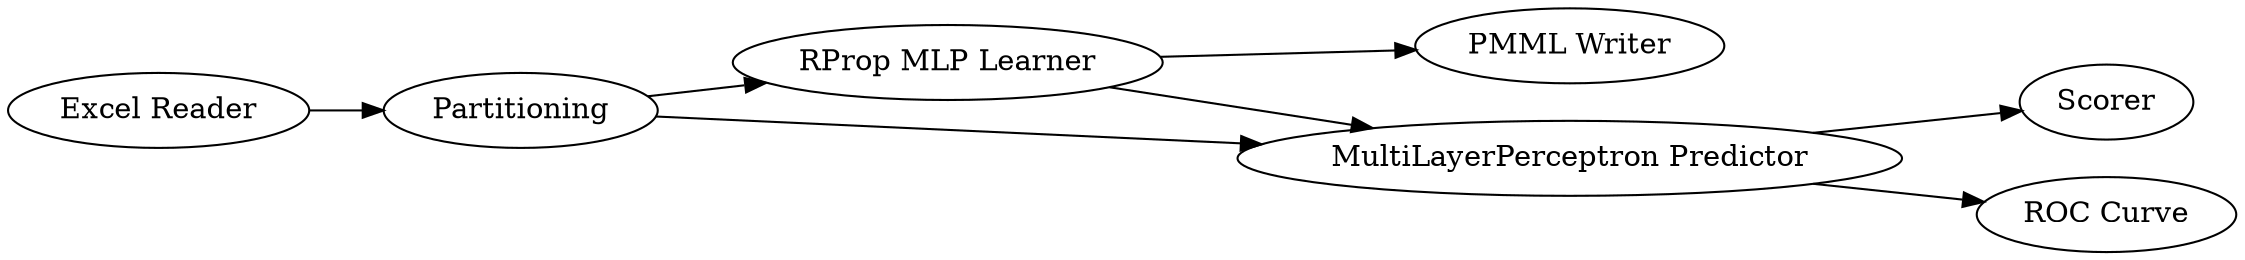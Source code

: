 digraph {
	"2454647095900927955_3" [label="RProp MLP Learner"]
	"2454647095900927955_1" [label="Excel Reader"]
	"2454647095900927955_2" [label=Partitioning]
	"2454647095900927955_5" [label=Scorer]
	"2454647095900927955_7" [label="PMML Writer"]
	"2454647095900927955_4" [label="MultiLayerPerceptron Predictor"]
	"2454647095900927955_6" [label="ROC Curve"]
	"2454647095900927955_3" -> "2454647095900927955_7"
	"2454647095900927955_1" -> "2454647095900927955_2"
	"2454647095900927955_4" -> "2454647095900927955_5"
	"2454647095900927955_2" -> "2454647095900927955_4"
	"2454647095900927955_4" -> "2454647095900927955_6"
	"2454647095900927955_3" -> "2454647095900927955_4"
	"2454647095900927955_2" -> "2454647095900927955_3"
	rankdir=LR
}
